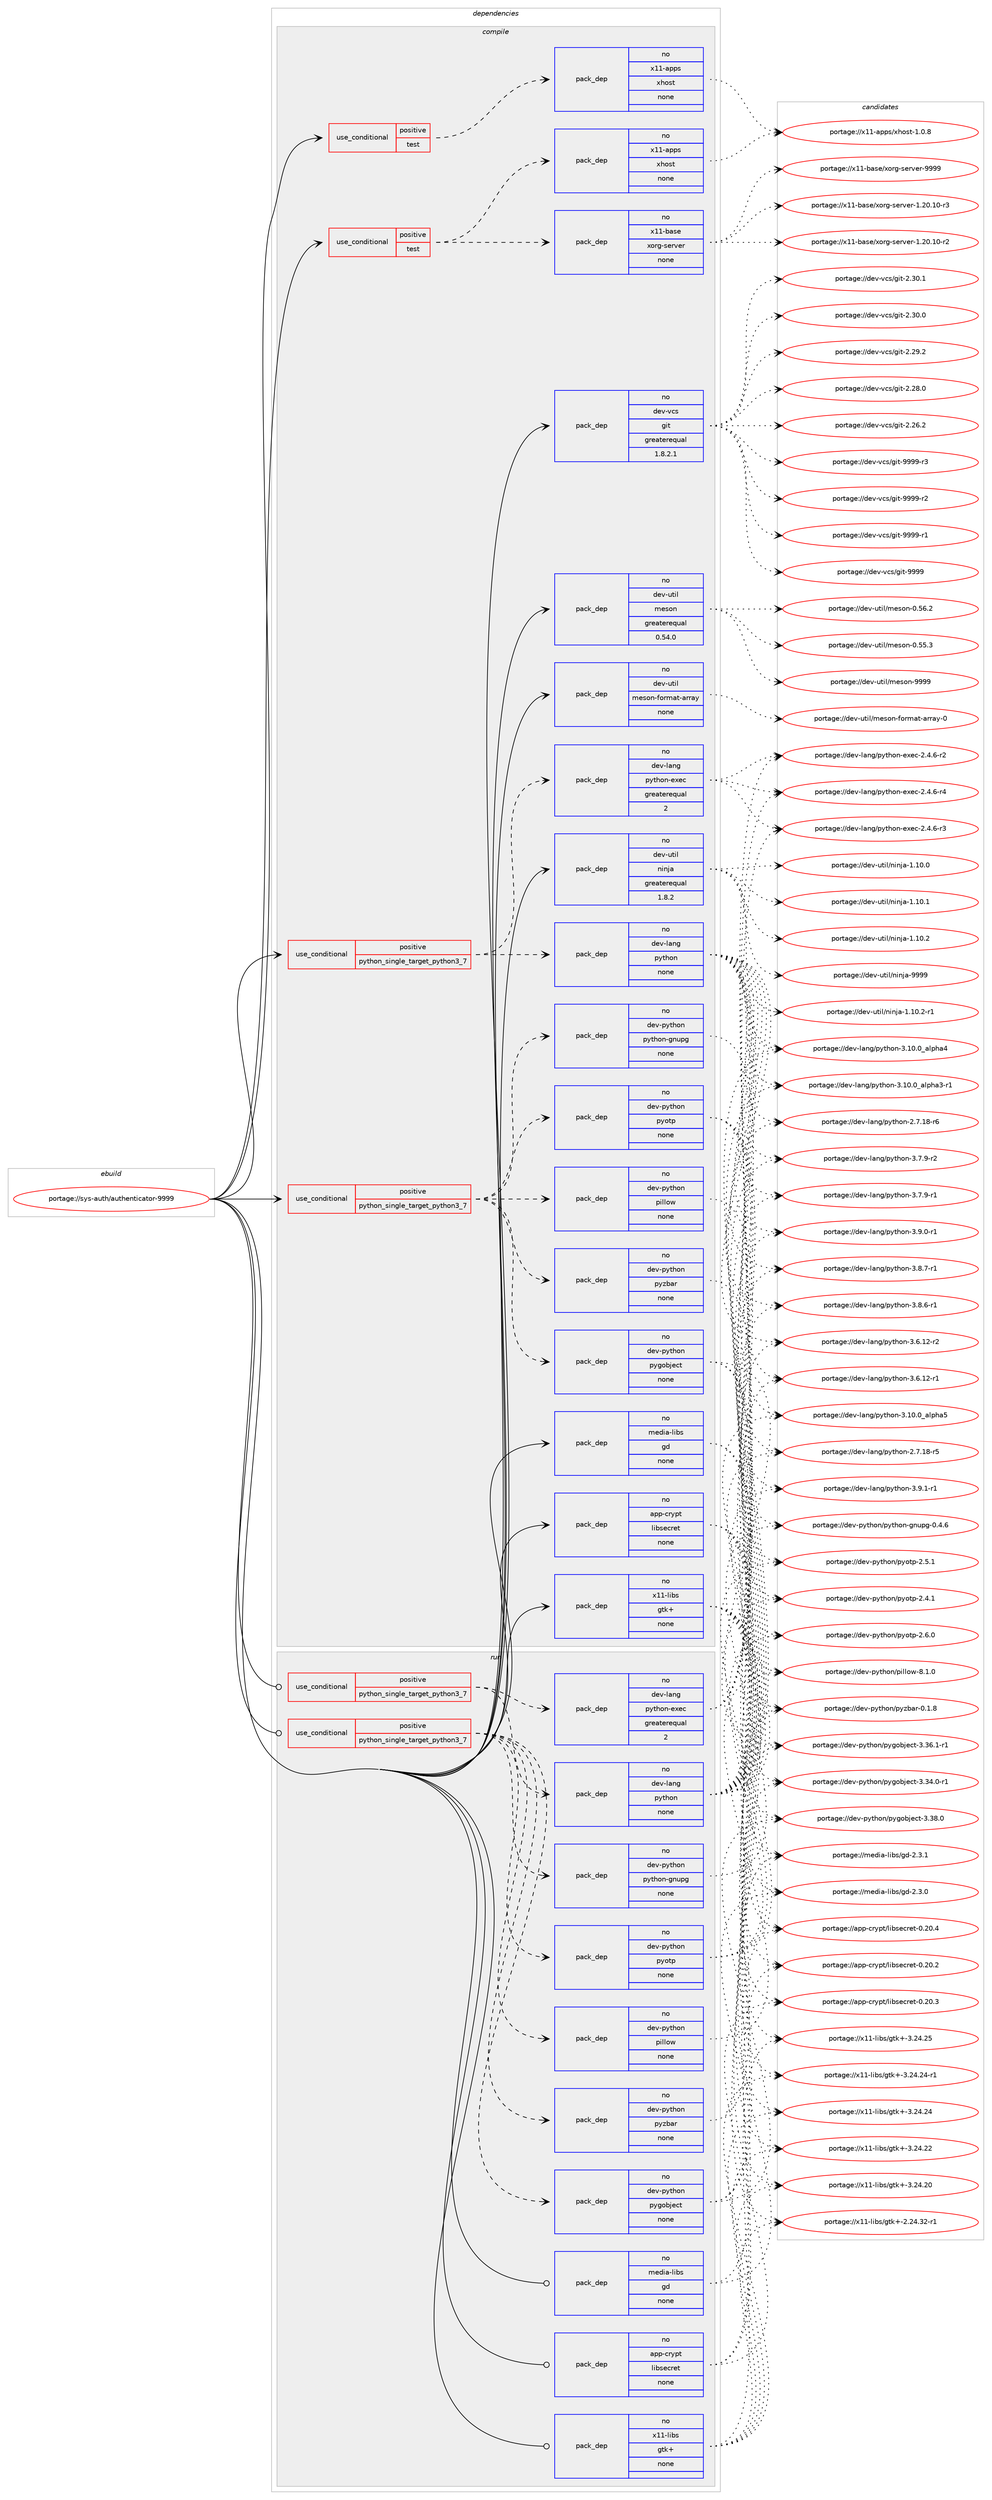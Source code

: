 digraph prolog {

# *************
# Graph options
# *************

newrank=true;
concentrate=true;
compound=true;
graph [rankdir=LR,fontname=Helvetica,fontsize=10,ranksep=1.5];#, ranksep=2.5, nodesep=0.2];
edge  [arrowhead=vee];
node  [fontname=Helvetica,fontsize=10];

# **********
# The ebuild
# **********

subgraph cluster_leftcol {
color=gray;
label=<<i>ebuild</i>>;
id [label="portage://sys-auth/authenticator-9999", color=red, width=4, href="../sys-auth/authenticator-9999.svg"];
}

# ****************
# The dependencies
# ****************

subgraph cluster_midcol {
color=gray;
label=<<i>dependencies</i>>;
subgraph cluster_compile {
fillcolor="#eeeeee";
style=filled;
label=<<i>compile</i>>;
subgraph cond1930 {
dependency6959 [label=<<TABLE BORDER="0" CELLBORDER="1" CELLSPACING="0" CELLPADDING="4"><TR><TD ROWSPAN="3" CELLPADDING="10">use_conditional</TD></TR><TR><TD>positive</TD></TR><TR><TD>python_single_target_python3_7</TD></TR></TABLE>>, shape=none, color=red];
subgraph pack4956 {
dependency6960 [label=<<TABLE BORDER="0" CELLBORDER="1" CELLSPACING="0" CELLPADDING="4" WIDTH="220"><TR><TD ROWSPAN="6" CELLPADDING="30">pack_dep</TD></TR><TR><TD WIDTH="110">no</TD></TR><TR><TD>dev-lang</TD></TR><TR><TD>python</TD></TR><TR><TD>none</TD></TR><TR><TD></TD></TR></TABLE>>, shape=none, color=blue];
}
dependency6959:e -> dependency6960:w [weight=20,style="dashed",arrowhead="vee"];
subgraph pack4957 {
dependency6961 [label=<<TABLE BORDER="0" CELLBORDER="1" CELLSPACING="0" CELLPADDING="4" WIDTH="220"><TR><TD ROWSPAN="6" CELLPADDING="30">pack_dep</TD></TR><TR><TD WIDTH="110">no</TD></TR><TR><TD>dev-lang</TD></TR><TR><TD>python-exec</TD></TR><TR><TD>greaterequal</TD></TR><TR><TD>2</TD></TR></TABLE>>, shape=none, color=blue];
}
dependency6959:e -> dependency6961:w [weight=20,style="dashed",arrowhead="vee"];
}
id:e -> dependency6959:w [weight=20,style="solid",arrowhead="vee"];
subgraph cond1931 {
dependency6962 [label=<<TABLE BORDER="0" CELLBORDER="1" CELLSPACING="0" CELLPADDING="4"><TR><TD ROWSPAN="3" CELLPADDING="10">use_conditional</TD></TR><TR><TD>positive</TD></TR><TR><TD>python_single_target_python3_7</TD></TR></TABLE>>, shape=none, color=red];
subgraph pack4958 {
dependency6963 [label=<<TABLE BORDER="0" CELLBORDER="1" CELLSPACING="0" CELLPADDING="4" WIDTH="220"><TR><TD ROWSPAN="6" CELLPADDING="30">pack_dep</TD></TR><TR><TD WIDTH="110">no</TD></TR><TR><TD>dev-python</TD></TR><TR><TD>pillow</TD></TR><TR><TD>none</TD></TR><TR><TD></TD></TR></TABLE>>, shape=none, color=blue];
}
dependency6962:e -> dependency6963:w [weight=20,style="dashed",arrowhead="vee"];
subgraph pack4959 {
dependency6964 [label=<<TABLE BORDER="0" CELLBORDER="1" CELLSPACING="0" CELLPADDING="4" WIDTH="220"><TR><TD ROWSPAN="6" CELLPADDING="30">pack_dep</TD></TR><TR><TD WIDTH="110">no</TD></TR><TR><TD>dev-python</TD></TR><TR><TD>pygobject</TD></TR><TR><TD>none</TD></TR><TR><TD></TD></TR></TABLE>>, shape=none, color=blue];
}
dependency6962:e -> dependency6964:w [weight=20,style="dashed",arrowhead="vee"];
subgraph pack4960 {
dependency6965 [label=<<TABLE BORDER="0" CELLBORDER="1" CELLSPACING="0" CELLPADDING="4" WIDTH="220"><TR><TD ROWSPAN="6" CELLPADDING="30">pack_dep</TD></TR><TR><TD WIDTH="110">no</TD></TR><TR><TD>dev-python</TD></TR><TR><TD>pyotp</TD></TR><TR><TD>none</TD></TR><TR><TD></TD></TR></TABLE>>, shape=none, color=blue];
}
dependency6962:e -> dependency6965:w [weight=20,style="dashed",arrowhead="vee"];
subgraph pack4961 {
dependency6966 [label=<<TABLE BORDER="0" CELLBORDER="1" CELLSPACING="0" CELLPADDING="4" WIDTH="220"><TR><TD ROWSPAN="6" CELLPADDING="30">pack_dep</TD></TR><TR><TD WIDTH="110">no</TD></TR><TR><TD>dev-python</TD></TR><TR><TD>python-gnupg</TD></TR><TR><TD>none</TD></TR><TR><TD></TD></TR></TABLE>>, shape=none, color=blue];
}
dependency6962:e -> dependency6966:w [weight=20,style="dashed",arrowhead="vee"];
subgraph pack4962 {
dependency6967 [label=<<TABLE BORDER="0" CELLBORDER="1" CELLSPACING="0" CELLPADDING="4" WIDTH="220"><TR><TD ROWSPAN="6" CELLPADDING="30">pack_dep</TD></TR><TR><TD WIDTH="110">no</TD></TR><TR><TD>dev-python</TD></TR><TR><TD>pyzbar</TD></TR><TR><TD>none</TD></TR><TR><TD></TD></TR></TABLE>>, shape=none, color=blue];
}
dependency6962:e -> dependency6967:w [weight=20,style="dashed",arrowhead="vee"];
}
id:e -> dependency6962:w [weight=20,style="solid",arrowhead="vee"];
subgraph cond1932 {
dependency6968 [label=<<TABLE BORDER="0" CELLBORDER="1" CELLSPACING="0" CELLPADDING="4"><TR><TD ROWSPAN="3" CELLPADDING="10">use_conditional</TD></TR><TR><TD>positive</TD></TR><TR><TD>test</TD></TR></TABLE>>, shape=none, color=red];
subgraph pack4963 {
dependency6969 [label=<<TABLE BORDER="0" CELLBORDER="1" CELLSPACING="0" CELLPADDING="4" WIDTH="220"><TR><TD ROWSPAN="6" CELLPADDING="30">pack_dep</TD></TR><TR><TD WIDTH="110">no</TD></TR><TR><TD>x11-apps</TD></TR><TR><TD>xhost</TD></TR><TR><TD>none</TD></TR><TR><TD></TD></TR></TABLE>>, shape=none, color=blue];
}
dependency6968:e -> dependency6969:w [weight=20,style="dashed",arrowhead="vee"];
}
id:e -> dependency6968:w [weight=20,style="solid",arrowhead="vee"];
subgraph cond1933 {
dependency6970 [label=<<TABLE BORDER="0" CELLBORDER="1" CELLSPACING="0" CELLPADDING="4"><TR><TD ROWSPAN="3" CELLPADDING="10">use_conditional</TD></TR><TR><TD>positive</TD></TR><TR><TD>test</TD></TR></TABLE>>, shape=none, color=red];
subgraph pack4964 {
dependency6971 [label=<<TABLE BORDER="0" CELLBORDER="1" CELLSPACING="0" CELLPADDING="4" WIDTH="220"><TR><TD ROWSPAN="6" CELLPADDING="30">pack_dep</TD></TR><TR><TD WIDTH="110">no</TD></TR><TR><TD>x11-base</TD></TR><TR><TD>xorg-server</TD></TR><TR><TD>none</TD></TR><TR><TD></TD></TR></TABLE>>, shape=none, color=blue];
}
dependency6970:e -> dependency6971:w [weight=20,style="dashed",arrowhead="vee"];
subgraph pack4965 {
dependency6972 [label=<<TABLE BORDER="0" CELLBORDER="1" CELLSPACING="0" CELLPADDING="4" WIDTH="220"><TR><TD ROWSPAN="6" CELLPADDING="30">pack_dep</TD></TR><TR><TD WIDTH="110">no</TD></TR><TR><TD>x11-apps</TD></TR><TR><TD>xhost</TD></TR><TR><TD>none</TD></TR><TR><TD></TD></TR></TABLE>>, shape=none, color=blue];
}
dependency6970:e -> dependency6972:w [weight=20,style="dashed",arrowhead="vee"];
}
id:e -> dependency6970:w [weight=20,style="solid",arrowhead="vee"];
subgraph pack4966 {
dependency6973 [label=<<TABLE BORDER="0" CELLBORDER="1" CELLSPACING="0" CELLPADDING="4" WIDTH="220"><TR><TD ROWSPAN="6" CELLPADDING="30">pack_dep</TD></TR><TR><TD WIDTH="110">no</TD></TR><TR><TD>app-crypt</TD></TR><TR><TD>libsecret</TD></TR><TR><TD>none</TD></TR><TR><TD></TD></TR></TABLE>>, shape=none, color=blue];
}
id:e -> dependency6973:w [weight=20,style="solid",arrowhead="vee"];
subgraph pack4967 {
dependency6974 [label=<<TABLE BORDER="0" CELLBORDER="1" CELLSPACING="0" CELLPADDING="4" WIDTH="220"><TR><TD ROWSPAN="6" CELLPADDING="30">pack_dep</TD></TR><TR><TD WIDTH="110">no</TD></TR><TR><TD>dev-util</TD></TR><TR><TD>meson</TD></TR><TR><TD>greaterequal</TD></TR><TR><TD>0.54.0</TD></TR></TABLE>>, shape=none, color=blue];
}
id:e -> dependency6974:w [weight=20,style="solid",arrowhead="vee"];
subgraph pack4968 {
dependency6975 [label=<<TABLE BORDER="0" CELLBORDER="1" CELLSPACING="0" CELLPADDING="4" WIDTH="220"><TR><TD ROWSPAN="6" CELLPADDING="30">pack_dep</TD></TR><TR><TD WIDTH="110">no</TD></TR><TR><TD>dev-util</TD></TR><TR><TD>meson-format-array</TD></TR><TR><TD>none</TD></TR><TR><TD></TD></TR></TABLE>>, shape=none, color=blue];
}
id:e -> dependency6975:w [weight=20,style="solid",arrowhead="vee"];
subgraph pack4969 {
dependency6976 [label=<<TABLE BORDER="0" CELLBORDER="1" CELLSPACING="0" CELLPADDING="4" WIDTH="220"><TR><TD ROWSPAN="6" CELLPADDING="30">pack_dep</TD></TR><TR><TD WIDTH="110">no</TD></TR><TR><TD>dev-util</TD></TR><TR><TD>ninja</TD></TR><TR><TD>greaterequal</TD></TR><TR><TD>1.8.2</TD></TR></TABLE>>, shape=none, color=blue];
}
id:e -> dependency6976:w [weight=20,style="solid",arrowhead="vee"];
subgraph pack4970 {
dependency6977 [label=<<TABLE BORDER="0" CELLBORDER="1" CELLSPACING="0" CELLPADDING="4" WIDTH="220"><TR><TD ROWSPAN="6" CELLPADDING="30">pack_dep</TD></TR><TR><TD WIDTH="110">no</TD></TR><TR><TD>dev-vcs</TD></TR><TR><TD>git</TD></TR><TR><TD>greaterequal</TD></TR><TR><TD>1.8.2.1</TD></TR></TABLE>>, shape=none, color=blue];
}
id:e -> dependency6977:w [weight=20,style="solid",arrowhead="vee"];
subgraph pack4971 {
dependency6978 [label=<<TABLE BORDER="0" CELLBORDER="1" CELLSPACING="0" CELLPADDING="4" WIDTH="220"><TR><TD ROWSPAN="6" CELLPADDING="30">pack_dep</TD></TR><TR><TD WIDTH="110">no</TD></TR><TR><TD>media-libs</TD></TR><TR><TD>gd</TD></TR><TR><TD>none</TD></TR><TR><TD></TD></TR></TABLE>>, shape=none, color=blue];
}
id:e -> dependency6978:w [weight=20,style="solid",arrowhead="vee"];
subgraph pack4972 {
dependency6979 [label=<<TABLE BORDER="0" CELLBORDER="1" CELLSPACING="0" CELLPADDING="4" WIDTH="220"><TR><TD ROWSPAN="6" CELLPADDING="30">pack_dep</TD></TR><TR><TD WIDTH="110">no</TD></TR><TR><TD>x11-libs</TD></TR><TR><TD>gtk+</TD></TR><TR><TD>none</TD></TR><TR><TD></TD></TR></TABLE>>, shape=none, color=blue];
}
id:e -> dependency6979:w [weight=20,style="solid",arrowhead="vee"];
}
subgraph cluster_compileandrun {
fillcolor="#eeeeee";
style=filled;
label=<<i>compile and run</i>>;
}
subgraph cluster_run {
fillcolor="#eeeeee";
style=filled;
label=<<i>run</i>>;
subgraph cond1934 {
dependency6980 [label=<<TABLE BORDER="0" CELLBORDER="1" CELLSPACING="0" CELLPADDING="4"><TR><TD ROWSPAN="3" CELLPADDING="10">use_conditional</TD></TR><TR><TD>positive</TD></TR><TR><TD>python_single_target_python3_7</TD></TR></TABLE>>, shape=none, color=red];
subgraph pack4973 {
dependency6981 [label=<<TABLE BORDER="0" CELLBORDER="1" CELLSPACING="0" CELLPADDING="4" WIDTH="220"><TR><TD ROWSPAN="6" CELLPADDING="30">pack_dep</TD></TR><TR><TD WIDTH="110">no</TD></TR><TR><TD>dev-lang</TD></TR><TR><TD>python</TD></TR><TR><TD>none</TD></TR><TR><TD></TD></TR></TABLE>>, shape=none, color=blue];
}
dependency6980:e -> dependency6981:w [weight=20,style="dashed",arrowhead="vee"];
subgraph pack4974 {
dependency6982 [label=<<TABLE BORDER="0" CELLBORDER="1" CELLSPACING="0" CELLPADDING="4" WIDTH="220"><TR><TD ROWSPAN="6" CELLPADDING="30">pack_dep</TD></TR><TR><TD WIDTH="110">no</TD></TR><TR><TD>dev-lang</TD></TR><TR><TD>python-exec</TD></TR><TR><TD>greaterequal</TD></TR><TR><TD>2</TD></TR></TABLE>>, shape=none, color=blue];
}
dependency6980:e -> dependency6982:w [weight=20,style="dashed",arrowhead="vee"];
}
id:e -> dependency6980:w [weight=20,style="solid",arrowhead="odot"];
subgraph cond1935 {
dependency6983 [label=<<TABLE BORDER="0" CELLBORDER="1" CELLSPACING="0" CELLPADDING="4"><TR><TD ROWSPAN="3" CELLPADDING="10">use_conditional</TD></TR><TR><TD>positive</TD></TR><TR><TD>python_single_target_python3_7</TD></TR></TABLE>>, shape=none, color=red];
subgraph pack4975 {
dependency6984 [label=<<TABLE BORDER="0" CELLBORDER="1" CELLSPACING="0" CELLPADDING="4" WIDTH="220"><TR><TD ROWSPAN="6" CELLPADDING="30">pack_dep</TD></TR><TR><TD WIDTH="110">no</TD></TR><TR><TD>dev-python</TD></TR><TR><TD>pillow</TD></TR><TR><TD>none</TD></TR><TR><TD></TD></TR></TABLE>>, shape=none, color=blue];
}
dependency6983:e -> dependency6984:w [weight=20,style="dashed",arrowhead="vee"];
subgraph pack4976 {
dependency6985 [label=<<TABLE BORDER="0" CELLBORDER="1" CELLSPACING="0" CELLPADDING="4" WIDTH="220"><TR><TD ROWSPAN="6" CELLPADDING="30">pack_dep</TD></TR><TR><TD WIDTH="110">no</TD></TR><TR><TD>dev-python</TD></TR><TR><TD>pygobject</TD></TR><TR><TD>none</TD></TR><TR><TD></TD></TR></TABLE>>, shape=none, color=blue];
}
dependency6983:e -> dependency6985:w [weight=20,style="dashed",arrowhead="vee"];
subgraph pack4977 {
dependency6986 [label=<<TABLE BORDER="0" CELLBORDER="1" CELLSPACING="0" CELLPADDING="4" WIDTH="220"><TR><TD ROWSPAN="6" CELLPADDING="30">pack_dep</TD></TR><TR><TD WIDTH="110">no</TD></TR><TR><TD>dev-python</TD></TR><TR><TD>pyotp</TD></TR><TR><TD>none</TD></TR><TR><TD></TD></TR></TABLE>>, shape=none, color=blue];
}
dependency6983:e -> dependency6986:w [weight=20,style="dashed",arrowhead="vee"];
subgraph pack4978 {
dependency6987 [label=<<TABLE BORDER="0" CELLBORDER="1" CELLSPACING="0" CELLPADDING="4" WIDTH="220"><TR><TD ROWSPAN="6" CELLPADDING="30">pack_dep</TD></TR><TR><TD WIDTH="110">no</TD></TR><TR><TD>dev-python</TD></TR><TR><TD>python-gnupg</TD></TR><TR><TD>none</TD></TR><TR><TD></TD></TR></TABLE>>, shape=none, color=blue];
}
dependency6983:e -> dependency6987:w [weight=20,style="dashed",arrowhead="vee"];
subgraph pack4979 {
dependency6988 [label=<<TABLE BORDER="0" CELLBORDER="1" CELLSPACING="0" CELLPADDING="4" WIDTH="220"><TR><TD ROWSPAN="6" CELLPADDING="30">pack_dep</TD></TR><TR><TD WIDTH="110">no</TD></TR><TR><TD>dev-python</TD></TR><TR><TD>pyzbar</TD></TR><TR><TD>none</TD></TR><TR><TD></TD></TR></TABLE>>, shape=none, color=blue];
}
dependency6983:e -> dependency6988:w [weight=20,style="dashed",arrowhead="vee"];
}
id:e -> dependency6983:w [weight=20,style="solid",arrowhead="odot"];
subgraph pack4980 {
dependency6989 [label=<<TABLE BORDER="0" CELLBORDER="1" CELLSPACING="0" CELLPADDING="4" WIDTH="220"><TR><TD ROWSPAN="6" CELLPADDING="30">pack_dep</TD></TR><TR><TD WIDTH="110">no</TD></TR><TR><TD>app-crypt</TD></TR><TR><TD>libsecret</TD></TR><TR><TD>none</TD></TR><TR><TD></TD></TR></TABLE>>, shape=none, color=blue];
}
id:e -> dependency6989:w [weight=20,style="solid",arrowhead="odot"];
subgraph pack4981 {
dependency6990 [label=<<TABLE BORDER="0" CELLBORDER="1" CELLSPACING="0" CELLPADDING="4" WIDTH="220"><TR><TD ROWSPAN="6" CELLPADDING="30">pack_dep</TD></TR><TR><TD WIDTH="110">no</TD></TR><TR><TD>media-libs</TD></TR><TR><TD>gd</TD></TR><TR><TD>none</TD></TR><TR><TD></TD></TR></TABLE>>, shape=none, color=blue];
}
id:e -> dependency6990:w [weight=20,style="solid",arrowhead="odot"];
subgraph pack4982 {
dependency6991 [label=<<TABLE BORDER="0" CELLBORDER="1" CELLSPACING="0" CELLPADDING="4" WIDTH="220"><TR><TD ROWSPAN="6" CELLPADDING="30">pack_dep</TD></TR><TR><TD WIDTH="110">no</TD></TR><TR><TD>x11-libs</TD></TR><TR><TD>gtk+</TD></TR><TR><TD>none</TD></TR><TR><TD></TD></TR></TABLE>>, shape=none, color=blue];
}
id:e -> dependency6991:w [weight=20,style="solid",arrowhead="odot"];
}
}

# **************
# The candidates
# **************

subgraph cluster_choices {
rank=same;
color=gray;
label=<<i>candidates</i>>;

subgraph choice4956 {
color=black;
nodesep=1;
choice1001011184510897110103471121211161041111104551465746494511449 [label="portage://dev-lang/python-3.9.1-r1", color=red, width=4,href="../dev-lang/python-3.9.1-r1.svg"];
choice1001011184510897110103471121211161041111104551465746484511449 [label="portage://dev-lang/python-3.9.0-r1", color=red, width=4,href="../dev-lang/python-3.9.0-r1.svg"];
choice1001011184510897110103471121211161041111104551465646554511449 [label="portage://dev-lang/python-3.8.7-r1", color=red, width=4,href="../dev-lang/python-3.8.7-r1.svg"];
choice1001011184510897110103471121211161041111104551465646544511449 [label="portage://dev-lang/python-3.8.6-r1", color=red, width=4,href="../dev-lang/python-3.8.6-r1.svg"];
choice1001011184510897110103471121211161041111104551465546574511450 [label="portage://dev-lang/python-3.7.9-r2", color=red, width=4,href="../dev-lang/python-3.7.9-r2.svg"];
choice1001011184510897110103471121211161041111104551465546574511449 [label="portage://dev-lang/python-3.7.9-r1", color=red, width=4,href="../dev-lang/python-3.7.9-r1.svg"];
choice100101118451089711010347112121116104111110455146544649504511450 [label="portage://dev-lang/python-3.6.12-r2", color=red, width=4,href="../dev-lang/python-3.6.12-r2.svg"];
choice100101118451089711010347112121116104111110455146544649504511449 [label="portage://dev-lang/python-3.6.12-r1", color=red, width=4,href="../dev-lang/python-3.6.12-r1.svg"];
choice1001011184510897110103471121211161041111104551464948464895971081121049753 [label="portage://dev-lang/python-3.10.0_alpha5", color=red, width=4,href="../dev-lang/python-3.10.0_alpha5.svg"];
choice1001011184510897110103471121211161041111104551464948464895971081121049752 [label="portage://dev-lang/python-3.10.0_alpha4", color=red, width=4,href="../dev-lang/python-3.10.0_alpha4.svg"];
choice10010111845108971101034711212111610411111045514649484648959710811210497514511449 [label="portage://dev-lang/python-3.10.0_alpha3-r1", color=red, width=4,href="../dev-lang/python-3.10.0_alpha3-r1.svg"];
choice100101118451089711010347112121116104111110455046554649564511454 [label="portage://dev-lang/python-2.7.18-r6", color=red, width=4,href="../dev-lang/python-2.7.18-r6.svg"];
choice100101118451089711010347112121116104111110455046554649564511453 [label="portage://dev-lang/python-2.7.18-r5", color=red, width=4,href="../dev-lang/python-2.7.18-r5.svg"];
dependency6960:e -> choice1001011184510897110103471121211161041111104551465746494511449:w [style=dotted,weight="100"];
dependency6960:e -> choice1001011184510897110103471121211161041111104551465746484511449:w [style=dotted,weight="100"];
dependency6960:e -> choice1001011184510897110103471121211161041111104551465646554511449:w [style=dotted,weight="100"];
dependency6960:e -> choice1001011184510897110103471121211161041111104551465646544511449:w [style=dotted,weight="100"];
dependency6960:e -> choice1001011184510897110103471121211161041111104551465546574511450:w [style=dotted,weight="100"];
dependency6960:e -> choice1001011184510897110103471121211161041111104551465546574511449:w [style=dotted,weight="100"];
dependency6960:e -> choice100101118451089711010347112121116104111110455146544649504511450:w [style=dotted,weight="100"];
dependency6960:e -> choice100101118451089711010347112121116104111110455146544649504511449:w [style=dotted,weight="100"];
dependency6960:e -> choice1001011184510897110103471121211161041111104551464948464895971081121049753:w [style=dotted,weight="100"];
dependency6960:e -> choice1001011184510897110103471121211161041111104551464948464895971081121049752:w [style=dotted,weight="100"];
dependency6960:e -> choice10010111845108971101034711212111610411111045514649484648959710811210497514511449:w [style=dotted,weight="100"];
dependency6960:e -> choice100101118451089711010347112121116104111110455046554649564511454:w [style=dotted,weight="100"];
dependency6960:e -> choice100101118451089711010347112121116104111110455046554649564511453:w [style=dotted,weight="100"];
}
subgraph choice4957 {
color=black;
nodesep=1;
choice10010111845108971101034711212111610411111045101120101994550465246544511452 [label="portage://dev-lang/python-exec-2.4.6-r4", color=red, width=4,href="../dev-lang/python-exec-2.4.6-r4.svg"];
choice10010111845108971101034711212111610411111045101120101994550465246544511451 [label="portage://dev-lang/python-exec-2.4.6-r3", color=red, width=4,href="../dev-lang/python-exec-2.4.6-r3.svg"];
choice10010111845108971101034711212111610411111045101120101994550465246544511450 [label="portage://dev-lang/python-exec-2.4.6-r2", color=red, width=4,href="../dev-lang/python-exec-2.4.6-r2.svg"];
dependency6961:e -> choice10010111845108971101034711212111610411111045101120101994550465246544511452:w [style=dotted,weight="100"];
dependency6961:e -> choice10010111845108971101034711212111610411111045101120101994550465246544511451:w [style=dotted,weight="100"];
dependency6961:e -> choice10010111845108971101034711212111610411111045101120101994550465246544511450:w [style=dotted,weight="100"];
}
subgraph choice4958 {
color=black;
nodesep=1;
choice1001011184511212111610411111047112105108108111119455646494648 [label="portage://dev-python/pillow-8.1.0", color=red, width=4,href="../dev-python/pillow-8.1.0.svg"];
dependency6963:e -> choice1001011184511212111610411111047112105108108111119455646494648:w [style=dotted,weight="100"];
}
subgraph choice4959 {
color=black;
nodesep=1;
choice1001011184511212111610411111047112121103111981061019911645514651564648 [label="portage://dev-python/pygobject-3.38.0", color=red, width=4,href="../dev-python/pygobject-3.38.0.svg"];
choice10010111845112121116104111110471121211031119810610199116455146515446494511449 [label="portage://dev-python/pygobject-3.36.1-r1", color=red, width=4,href="../dev-python/pygobject-3.36.1-r1.svg"];
choice10010111845112121116104111110471121211031119810610199116455146515246484511449 [label="portage://dev-python/pygobject-3.34.0-r1", color=red, width=4,href="../dev-python/pygobject-3.34.0-r1.svg"];
dependency6964:e -> choice1001011184511212111610411111047112121103111981061019911645514651564648:w [style=dotted,weight="100"];
dependency6964:e -> choice10010111845112121116104111110471121211031119810610199116455146515446494511449:w [style=dotted,weight="100"];
dependency6964:e -> choice10010111845112121116104111110471121211031119810610199116455146515246484511449:w [style=dotted,weight="100"];
}
subgraph choice4960 {
color=black;
nodesep=1;
choice1001011184511212111610411111047112121111116112455046544648 [label="portage://dev-python/pyotp-2.6.0", color=red, width=4,href="../dev-python/pyotp-2.6.0.svg"];
choice1001011184511212111610411111047112121111116112455046534649 [label="portage://dev-python/pyotp-2.5.1", color=red, width=4,href="../dev-python/pyotp-2.5.1.svg"];
choice1001011184511212111610411111047112121111116112455046524649 [label="portage://dev-python/pyotp-2.4.1", color=red, width=4,href="../dev-python/pyotp-2.4.1.svg"];
dependency6965:e -> choice1001011184511212111610411111047112121111116112455046544648:w [style=dotted,weight="100"];
dependency6965:e -> choice1001011184511212111610411111047112121111116112455046534649:w [style=dotted,weight="100"];
dependency6965:e -> choice1001011184511212111610411111047112121111116112455046524649:w [style=dotted,weight="100"];
}
subgraph choice4961 {
color=black;
nodesep=1;
choice100101118451121211161041111104711212111610411111045103110117112103454846524654 [label="portage://dev-python/python-gnupg-0.4.6", color=red, width=4,href="../dev-python/python-gnupg-0.4.6.svg"];
dependency6966:e -> choice100101118451121211161041111104711212111610411111045103110117112103454846524654:w [style=dotted,weight="100"];
}
subgraph choice4962 {
color=black;
nodesep=1;
choice10010111845112121116104111110471121211229897114454846494656 [label="portage://dev-python/pyzbar-0.1.8", color=red, width=4,href="../dev-python/pyzbar-0.1.8.svg"];
dependency6967:e -> choice10010111845112121116104111110471121211229897114454846494656:w [style=dotted,weight="100"];
}
subgraph choice4963 {
color=black;
nodesep=1;
choice1204949459711211211547120104111115116454946484656 [label="portage://x11-apps/xhost-1.0.8", color=red, width=4,href="../x11-apps/xhost-1.0.8.svg"];
dependency6969:e -> choice1204949459711211211547120104111115116454946484656:w [style=dotted,weight="100"];
}
subgraph choice4964 {
color=black;
nodesep=1;
choice120494945989711510147120111114103451151011141181011144557575757 [label="portage://x11-base/xorg-server-9999", color=red, width=4,href="../x11-base/xorg-server-9999.svg"];
choice1204949459897115101471201111141034511510111411810111445494650484649484511451 [label="portage://x11-base/xorg-server-1.20.10-r3", color=red, width=4,href="../x11-base/xorg-server-1.20.10-r3.svg"];
choice1204949459897115101471201111141034511510111411810111445494650484649484511450 [label="portage://x11-base/xorg-server-1.20.10-r2", color=red, width=4,href="../x11-base/xorg-server-1.20.10-r2.svg"];
dependency6971:e -> choice120494945989711510147120111114103451151011141181011144557575757:w [style=dotted,weight="100"];
dependency6971:e -> choice1204949459897115101471201111141034511510111411810111445494650484649484511451:w [style=dotted,weight="100"];
dependency6971:e -> choice1204949459897115101471201111141034511510111411810111445494650484649484511450:w [style=dotted,weight="100"];
}
subgraph choice4965 {
color=black;
nodesep=1;
choice1204949459711211211547120104111115116454946484656 [label="portage://x11-apps/xhost-1.0.8", color=red, width=4,href="../x11-apps/xhost-1.0.8.svg"];
dependency6972:e -> choice1204949459711211211547120104111115116454946484656:w [style=dotted,weight="100"];
}
subgraph choice4966 {
color=black;
nodesep=1;
choice97112112459911412111211647108105981151019911410111645484650484652 [label="portage://app-crypt/libsecret-0.20.4", color=red, width=4,href="../app-crypt/libsecret-0.20.4.svg"];
choice97112112459911412111211647108105981151019911410111645484650484651 [label="portage://app-crypt/libsecret-0.20.3", color=red, width=4,href="../app-crypt/libsecret-0.20.3.svg"];
choice97112112459911412111211647108105981151019911410111645484650484650 [label="portage://app-crypt/libsecret-0.20.2", color=red, width=4,href="../app-crypt/libsecret-0.20.2.svg"];
dependency6973:e -> choice97112112459911412111211647108105981151019911410111645484650484652:w [style=dotted,weight="100"];
dependency6973:e -> choice97112112459911412111211647108105981151019911410111645484650484651:w [style=dotted,weight="100"];
dependency6973:e -> choice97112112459911412111211647108105981151019911410111645484650484650:w [style=dotted,weight="100"];
}
subgraph choice4967 {
color=black;
nodesep=1;
choice10010111845117116105108471091011151111104557575757 [label="portage://dev-util/meson-9999", color=red, width=4,href="../dev-util/meson-9999.svg"];
choice100101118451171161051084710910111511111045484653544650 [label="portage://dev-util/meson-0.56.2", color=red, width=4,href="../dev-util/meson-0.56.2.svg"];
choice100101118451171161051084710910111511111045484653534651 [label="portage://dev-util/meson-0.55.3", color=red, width=4,href="../dev-util/meson-0.55.3.svg"];
dependency6974:e -> choice10010111845117116105108471091011151111104557575757:w [style=dotted,weight="100"];
dependency6974:e -> choice100101118451171161051084710910111511111045484653544650:w [style=dotted,weight="100"];
dependency6974:e -> choice100101118451171161051084710910111511111045484653534651:w [style=dotted,weight="100"];
}
subgraph choice4968 {
color=black;
nodesep=1;
choice100101118451171161051084710910111511111045102111114109971164597114114971214548 [label="portage://dev-util/meson-format-array-0", color=red, width=4,href="../dev-util/meson-format-array-0.svg"];
dependency6975:e -> choice100101118451171161051084710910111511111045102111114109971164597114114971214548:w [style=dotted,weight="100"];
}
subgraph choice4969 {
color=black;
nodesep=1;
choice1001011184511711610510847110105110106974557575757 [label="portage://dev-util/ninja-9999", color=red, width=4,href="../dev-util/ninja-9999.svg"];
choice100101118451171161051084711010511010697454946494846504511449 [label="portage://dev-util/ninja-1.10.2-r1", color=red, width=4,href="../dev-util/ninja-1.10.2-r1.svg"];
choice10010111845117116105108471101051101069745494649484650 [label="portage://dev-util/ninja-1.10.2", color=red, width=4,href="../dev-util/ninja-1.10.2.svg"];
choice10010111845117116105108471101051101069745494649484649 [label="portage://dev-util/ninja-1.10.1", color=red, width=4,href="../dev-util/ninja-1.10.1.svg"];
choice10010111845117116105108471101051101069745494649484648 [label="portage://dev-util/ninja-1.10.0", color=red, width=4,href="../dev-util/ninja-1.10.0.svg"];
dependency6976:e -> choice1001011184511711610510847110105110106974557575757:w [style=dotted,weight="100"];
dependency6976:e -> choice100101118451171161051084711010511010697454946494846504511449:w [style=dotted,weight="100"];
dependency6976:e -> choice10010111845117116105108471101051101069745494649484650:w [style=dotted,weight="100"];
dependency6976:e -> choice10010111845117116105108471101051101069745494649484649:w [style=dotted,weight="100"];
dependency6976:e -> choice10010111845117116105108471101051101069745494649484648:w [style=dotted,weight="100"];
}
subgraph choice4970 {
color=black;
nodesep=1;
choice10010111845118991154710310511645575757574511451 [label="portage://dev-vcs/git-9999-r3", color=red, width=4,href="../dev-vcs/git-9999-r3.svg"];
choice10010111845118991154710310511645575757574511450 [label="portage://dev-vcs/git-9999-r2", color=red, width=4,href="../dev-vcs/git-9999-r2.svg"];
choice10010111845118991154710310511645575757574511449 [label="portage://dev-vcs/git-9999-r1", color=red, width=4,href="../dev-vcs/git-9999-r1.svg"];
choice1001011184511899115471031051164557575757 [label="portage://dev-vcs/git-9999", color=red, width=4,href="../dev-vcs/git-9999.svg"];
choice10010111845118991154710310511645504651484649 [label="portage://dev-vcs/git-2.30.1", color=red, width=4,href="../dev-vcs/git-2.30.1.svg"];
choice10010111845118991154710310511645504651484648 [label="portage://dev-vcs/git-2.30.0", color=red, width=4,href="../dev-vcs/git-2.30.0.svg"];
choice10010111845118991154710310511645504650574650 [label="portage://dev-vcs/git-2.29.2", color=red, width=4,href="../dev-vcs/git-2.29.2.svg"];
choice10010111845118991154710310511645504650564648 [label="portage://dev-vcs/git-2.28.0", color=red, width=4,href="../dev-vcs/git-2.28.0.svg"];
choice10010111845118991154710310511645504650544650 [label="portage://dev-vcs/git-2.26.2", color=red, width=4,href="../dev-vcs/git-2.26.2.svg"];
dependency6977:e -> choice10010111845118991154710310511645575757574511451:w [style=dotted,weight="100"];
dependency6977:e -> choice10010111845118991154710310511645575757574511450:w [style=dotted,weight="100"];
dependency6977:e -> choice10010111845118991154710310511645575757574511449:w [style=dotted,weight="100"];
dependency6977:e -> choice1001011184511899115471031051164557575757:w [style=dotted,weight="100"];
dependency6977:e -> choice10010111845118991154710310511645504651484649:w [style=dotted,weight="100"];
dependency6977:e -> choice10010111845118991154710310511645504651484648:w [style=dotted,weight="100"];
dependency6977:e -> choice10010111845118991154710310511645504650574650:w [style=dotted,weight="100"];
dependency6977:e -> choice10010111845118991154710310511645504650564648:w [style=dotted,weight="100"];
dependency6977:e -> choice10010111845118991154710310511645504650544650:w [style=dotted,weight="100"];
}
subgraph choice4971 {
color=black;
nodesep=1;
choice10910110010597451081059811547103100455046514649 [label="portage://media-libs/gd-2.3.1", color=red, width=4,href="../media-libs/gd-2.3.1.svg"];
choice10910110010597451081059811547103100455046514648 [label="portage://media-libs/gd-2.3.0", color=red, width=4,href="../media-libs/gd-2.3.0.svg"];
dependency6978:e -> choice10910110010597451081059811547103100455046514649:w [style=dotted,weight="100"];
dependency6978:e -> choice10910110010597451081059811547103100455046514648:w [style=dotted,weight="100"];
}
subgraph choice4972 {
color=black;
nodesep=1;
choice1204949451081059811547103116107434551465052465053 [label="portage://x11-libs/gtk+-3.24.25", color=red, width=4,href="../x11-libs/gtk+-3.24.25.svg"];
choice12049494510810598115471031161074345514650524650524511449 [label="portage://x11-libs/gtk+-3.24.24-r1", color=red, width=4,href="../x11-libs/gtk+-3.24.24-r1.svg"];
choice1204949451081059811547103116107434551465052465052 [label="portage://x11-libs/gtk+-3.24.24", color=red, width=4,href="../x11-libs/gtk+-3.24.24.svg"];
choice1204949451081059811547103116107434551465052465050 [label="portage://x11-libs/gtk+-3.24.22", color=red, width=4,href="../x11-libs/gtk+-3.24.22.svg"];
choice1204949451081059811547103116107434551465052465048 [label="portage://x11-libs/gtk+-3.24.20", color=red, width=4,href="../x11-libs/gtk+-3.24.20.svg"];
choice12049494510810598115471031161074345504650524651504511449 [label="portage://x11-libs/gtk+-2.24.32-r1", color=red, width=4,href="../x11-libs/gtk+-2.24.32-r1.svg"];
dependency6979:e -> choice1204949451081059811547103116107434551465052465053:w [style=dotted,weight="100"];
dependency6979:e -> choice12049494510810598115471031161074345514650524650524511449:w [style=dotted,weight="100"];
dependency6979:e -> choice1204949451081059811547103116107434551465052465052:w [style=dotted,weight="100"];
dependency6979:e -> choice1204949451081059811547103116107434551465052465050:w [style=dotted,weight="100"];
dependency6979:e -> choice1204949451081059811547103116107434551465052465048:w [style=dotted,weight="100"];
dependency6979:e -> choice12049494510810598115471031161074345504650524651504511449:w [style=dotted,weight="100"];
}
subgraph choice4973 {
color=black;
nodesep=1;
choice1001011184510897110103471121211161041111104551465746494511449 [label="portage://dev-lang/python-3.9.1-r1", color=red, width=4,href="../dev-lang/python-3.9.1-r1.svg"];
choice1001011184510897110103471121211161041111104551465746484511449 [label="portage://dev-lang/python-3.9.0-r1", color=red, width=4,href="../dev-lang/python-3.9.0-r1.svg"];
choice1001011184510897110103471121211161041111104551465646554511449 [label="portage://dev-lang/python-3.8.7-r1", color=red, width=4,href="../dev-lang/python-3.8.7-r1.svg"];
choice1001011184510897110103471121211161041111104551465646544511449 [label="portage://dev-lang/python-3.8.6-r1", color=red, width=4,href="../dev-lang/python-3.8.6-r1.svg"];
choice1001011184510897110103471121211161041111104551465546574511450 [label="portage://dev-lang/python-3.7.9-r2", color=red, width=4,href="../dev-lang/python-3.7.9-r2.svg"];
choice1001011184510897110103471121211161041111104551465546574511449 [label="portage://dev-lang/python-3.7.9-r1", color=red, width=4,href="../dev-lang/python-3.7.9-r1.svg"];
choice100101118451089711010347112121116104111110455146544649504511450 [label="portage://dev-lang/python-3.6.12-r2", color=red, width=4,href="../dev-lang/python-3.6.12-r2.svg"];
choice100101118451089711010347112121116104111110455146544649504511449 [label="portage://dev-lang/python-3.6.12-r1", color=red, width=4,href="../dev-lang/python-3.6.12-r1.svg"];
choice1001011184510897110103471121211161041111104551464948464895971081121049753 [label="portage://dev-lang/python-3.10.0_alpha5", color=red, width=4,href="../dev-lang/python-3.10.0_alpha5.svg"];
choice1001011184510897110103471121211161041111104551464948464895971081121049752 [label="portage://dev-lang/python-3.10.0_alpha4", color=red, width=4,href="../dev-lang/python-3.10.0_alpha4.svg"];
choice10010111845108971101034711212111610411111045514649484648959710811210497514511449 [label="portage://dev-lang/python-3.10.0_alpha3-r1", color=red, width=4,href="../dev-lang/python-3.10.0_alpha3-r1.svg"];
choice100101118451089711010347112121116104111110455046554649564511454 [label="portage://dev-lang/python-2.7.18-r6", color=red, width=4,href="../dev-lang/python-2.7.18-r6.svg"];
choice100101118451089711010347112121116104111110455046554649564511453 [label="portage://dev-lang/python-2.7.18-r5", color=red, width=4,href="../dev-lang/python-2.7.18-r5.svg"];
dependency6981:e -> choice1001011184510897110103471121211161041111104551465746494511449:w [style=dotted,weight="100"];
dependency6981:e -> choice1001011184510897110103471121211161041111104551465746484511449:w [style=dotted,weight="100"];
dependency6981:e -> choice1001011184510897110103471121211161041111104551465646554511449:w [style=dotted,weight="100"];
dependency6981:e -> choice1001011184510897110103471121211161041111104551465646544511449:w [style=dotted,weight="100"];
dependency6981:e -> choice1001011184510897110103471121211161041111104551465546574511450:w [style=dotted,weight="100"];
dependency6981:e -> choice1001011184510897110103471121211161041111104551465546574511449:w [style=dotted,weight="100"];
dependency6981:e -> choice100101118451089711010347112121116104111110455146544649504511450:w [style=dotted,weight="100"];
dependency6981:e -> choice100101118451089711010347112121116104111110455146544649504511449:w [style=dotted,weight="100"];
dependency6981:e -> choice1001011184510897110103471121211161041111104551464948464895971081121049753:w [style=dotted,weight="100"];
dependency6981:e -> choice1001011184510897110103471121211161041111104551464948464895971081121049752:w [style=dotted,weight="100"];
dependency6981:e -> choice10010111845108971101034711212111610411111045514649484648959710811210497514511449:w [style=dotted,weight="100"];
dependency6981:e -> choice100101118451089711010347112121116104111110455046554649564511454:w [style=dotted,weight="100"];
dependency6981:e -> choice100101118451089711010347112121116104111110455046554649564511453:w [style=dotted,weight="100"];
}
subgraph choice4974 {
color=black;
nodesep=1;
choice10010111845108971101034711212111610411111045101120101994550465246544511452 [label="portage://dev-lang/python-exec-2.4.6-r4", color=red, width=4,href="../dev-lang/python-exec-2.4.6-r4.svg"];
choice10010111845108971101034711212111610411111045101120101994550465246544511451 [label="portage://dev-lang/python-exec-2.4.6-r3", color=red, width=4,href="../dev-lang/python-exec-2.4.6-r3.svg"];
choice10010111845108971101034711212111610411111045101120101994550465246544511450 [label="portage://dev-lang/python-exec-2.4.6-r2", color=red, width=4,href="../dev-lang/python-exec-2.4.6-r2.svg"];
dependency6982:e -> choice10010111845108971101034711212111610411111045101120101994550465246544511452:w [style=dotted,weight="100"];
dependency6982:e -> choice10010111845108971101034711212111610411111045101120101994550465246544511451:w [style=dotted,weight="100"];
dependency6982:e -> choice10010111845108971101034711212111610411111045101120101994550465246544511450:w [style=dotted,weight="100"];
}
subgraph choice4975 {
color=black;
nodesep=1;
choice1001011184511212111610411111047112105108108111119455646494648 [label="portage://dev-python/pillow-8.1.0", color=red, width=4,href="../dev-python/pillow-8.1.0.svg"];
dependency6984:e -> choice1001011184511212111610411111047112105108108111119455646494648:w [style=dotted,weight="100"];
}
subgraph choice4976 {
color=black;
nodesep=1;
choice1001011184511212111610411111047112121103111981061019911645514651564648 [label="portage://dev-python/pygobject-3.38.0", color=red, width=4,href="../dev-python/pygobject-3.38.0.svg"];
choice10010111845112121116104111110471121211031119810610199116455146515446494511449 [label="portage://dev-python/pygobject-3.36.1-r1", color=red, width=4,href="../dev-python/pygobject-3.36.1-r1.svg"];
choice10010111845112121116104111110471121211031119810610199116455146515246484511449 [label="portage://dev-python/pygobject-3.34.0-r1", color=red, width=4,href="../dev-python/pygobject-3.34.0-r1.svg"];
dependency6985:e -> choice1001011184511212111610411111047112121103111981061019911645514651564648:w [style=dotted,weight="100"];
dependency6985:e -> choice10010111845112121116104111110471121211031119810610199116455146515446494511449:w [style=dotted,weight="100"];
dependency6985:e -> choice10010111845112121116104111110471121211031119810610199116455146515246484511449:w [style=dotted,weight="100"];
}
subgraph choice4977 {
color=black;
nodesep=1;
choice1001011184511212111610411111047112121111116112455046544648 [label="portage://dev-python/pyotp-2.6.0", color=red, width=4,href="../dev-python/pyotp-2.6.0.svg"];
choice1001011184511212111610411111047112121111116112455046534649 [label="portage://dev-python/pyotp-2.5.1", color=red, width=4,href="../dev-python/pyotp-2.5.1.svg"];
choice1001011184511212111610411111047112121111116112455046524649 [label="portage://dev-python/pyotp-2.4.1", color=red, width=4,href="../dev-python/pyotp-2.4.1.svg"];
dependency6986:e -> choice1001011184511212111610411111047112121111116112455046544648:w [style=dotted,weight="100"];
dependency6986:e -> choice1001011184511212111610411111047112121111116112455046534649:w [style=dotted,weight="100"];
dependency6986:e -> choice1001011184511212111610411111047112121111116112455046524649:w [style=dotted,weight="100"];
}
subgraph choice4978 {
color=black;
nodesep=1;
choice100101118451121211161041111104711212111610411111045103110117112103454846524654 [label="portage://dev-python/python-gnupg-0.4.6", color=red, width=4,href="../dev-python/python-gnupg-0.4.6.svg"];
dependency6987:e -> choice100101118451121211161041111104711212111610411111045103110117112103454846524654:w [style=dotted,weight="100"];
}
subgraph choice4979 {
color=black;
nodesep=1;
choice10010111845112121116104111110471121211229897114454846494656 [label="portage://dev-python/pyzbar-0.1.8", color=red, width=4,href="../dev-python/pyzbar-0.1.8.svg"];
dependency6988:e -> choice10010111845112121116104111110471121211229897114454846494656:w [style=dotted,weight="100"];
}
subgraph choice4980 {
color=black;
nodesep=1;
choice97112112459911412111211647108105981151019911410111645484650484652 [label="portage://app-crypt/libsecret-0.20.4", color=red, width=4,href="../app-crypt/libsecret-0.20.4.svg"];
choice97112112459911412111211647108105981151019911410111645484650484651 [label="portage://app-crypt/libsecret-0.20.3", color=red, width=4,href="../app-crypt/libsecret-0.20.3.svg"];
choice97112112459911412111211647108105981151019911410111645484650484650 [label="portage://app-crypt/libsecret-0.20.2", color=red, width=4,href="../app-crypt/libsecret-0.20.2.svg"];
dependency6989:e -> choice97112112459911412111211647108105981151019911410111645484650484652:w [style=dotted,weight="100"];
dependency6989:e -> choice97112112459911412111211647108105981151019911410111645484650484651:w [style=dotted,weight="100"];
dependency6989:e -> choice97112112459911412111211647108105981151019911410111645484650484650:w [style=dotted,weight="100"];
}
subgraph choice4981 {
color=black;
nodesep=1;
choice10910110010597451081059811547103100455046514649 [label="portage://media-libs/gd-2.3.1", color=red, width=4,href="../media-libs/gd-2.3.1.svg"];
choice10910110010597451081059811547103100455046514648 [label="portage://media-libs/gd-2.3.0", color=red, width=4,href="../media-libs/gd-2.3.0.svg"];
dependency6990:e -> choice10910110010597451081059811547103100455046514649:w [style=dotted,weight="100"];
dependency6990:e -> choice10910110010597451081059811547103100455046514648:w [style=dotted,weight="100"];
}
subgraph choice4982 {
color=black;
nodesep=1;
choice1204949451081059811547103116107434551465052465053 [label="portage://x11-libs/gtk+-3.24.25", color=red, width=4,href="../x11-libs/gtk+-3.24.25.svg"];
choice12049494510810598115471031161074345514650524650524511449 [label="portage://x11-libs/gtk+-3.24.24-r1", color=red, width=4,href="../x11-libs/gtk+-3.24.24-r1.svg"];
choice1204949451081059811547103116107434551465052465052 [label="portage://x11-libs/gtk+-3.24.24", color=red, width=4,href="../x11-libs/gtk+-3.24.24.svg"];
choice1204949451081059811547103116107434551465052465050 [label="portage://x11-libs/gtk+-3.24.22", color=red, width=4,href="../x11-libs/gtk+-3.24.22.svg"];
choice1204949451081059811547103116107434551465052465048 [label="portage://x11-libs/gtk+-3.24.20", color=red, width=4,href="../x11-libs/gtk+-3.24.20.svg"];
choice12049494510810598115471031161074345504650524651504511449 [label="portage://x11-libs/gtk+-2.24.32-r1", color=red, width=4,href="../x11-libs/gtk+-2.24.32-r1.svg"];
dependency6991:e -> choice1204949451081059811547103116107434551465052465053:w [style=dotted,weight="100"];
dependency6991:e -> choice12049494510810598115471031161074345514650524650524511449:w [style=dotted,weight="100"];
dependency6991:e -> choice1204949451081059811547103116107434551465052465052:w [style=dotted,weight="100"];
dependency6991:e -> choice1204949451081059811547103116107434551465052465050:w [style=dotted,weight="100"];
dependency6991:e -> choice1204949451081059811547103116107434551465052465048:w [style=dotted,weight="100"];
dependency6991:e -> choice12049494510810598115471031161074345504650524651504511449:w [style=dotted,weight="100"];
}
}

}
